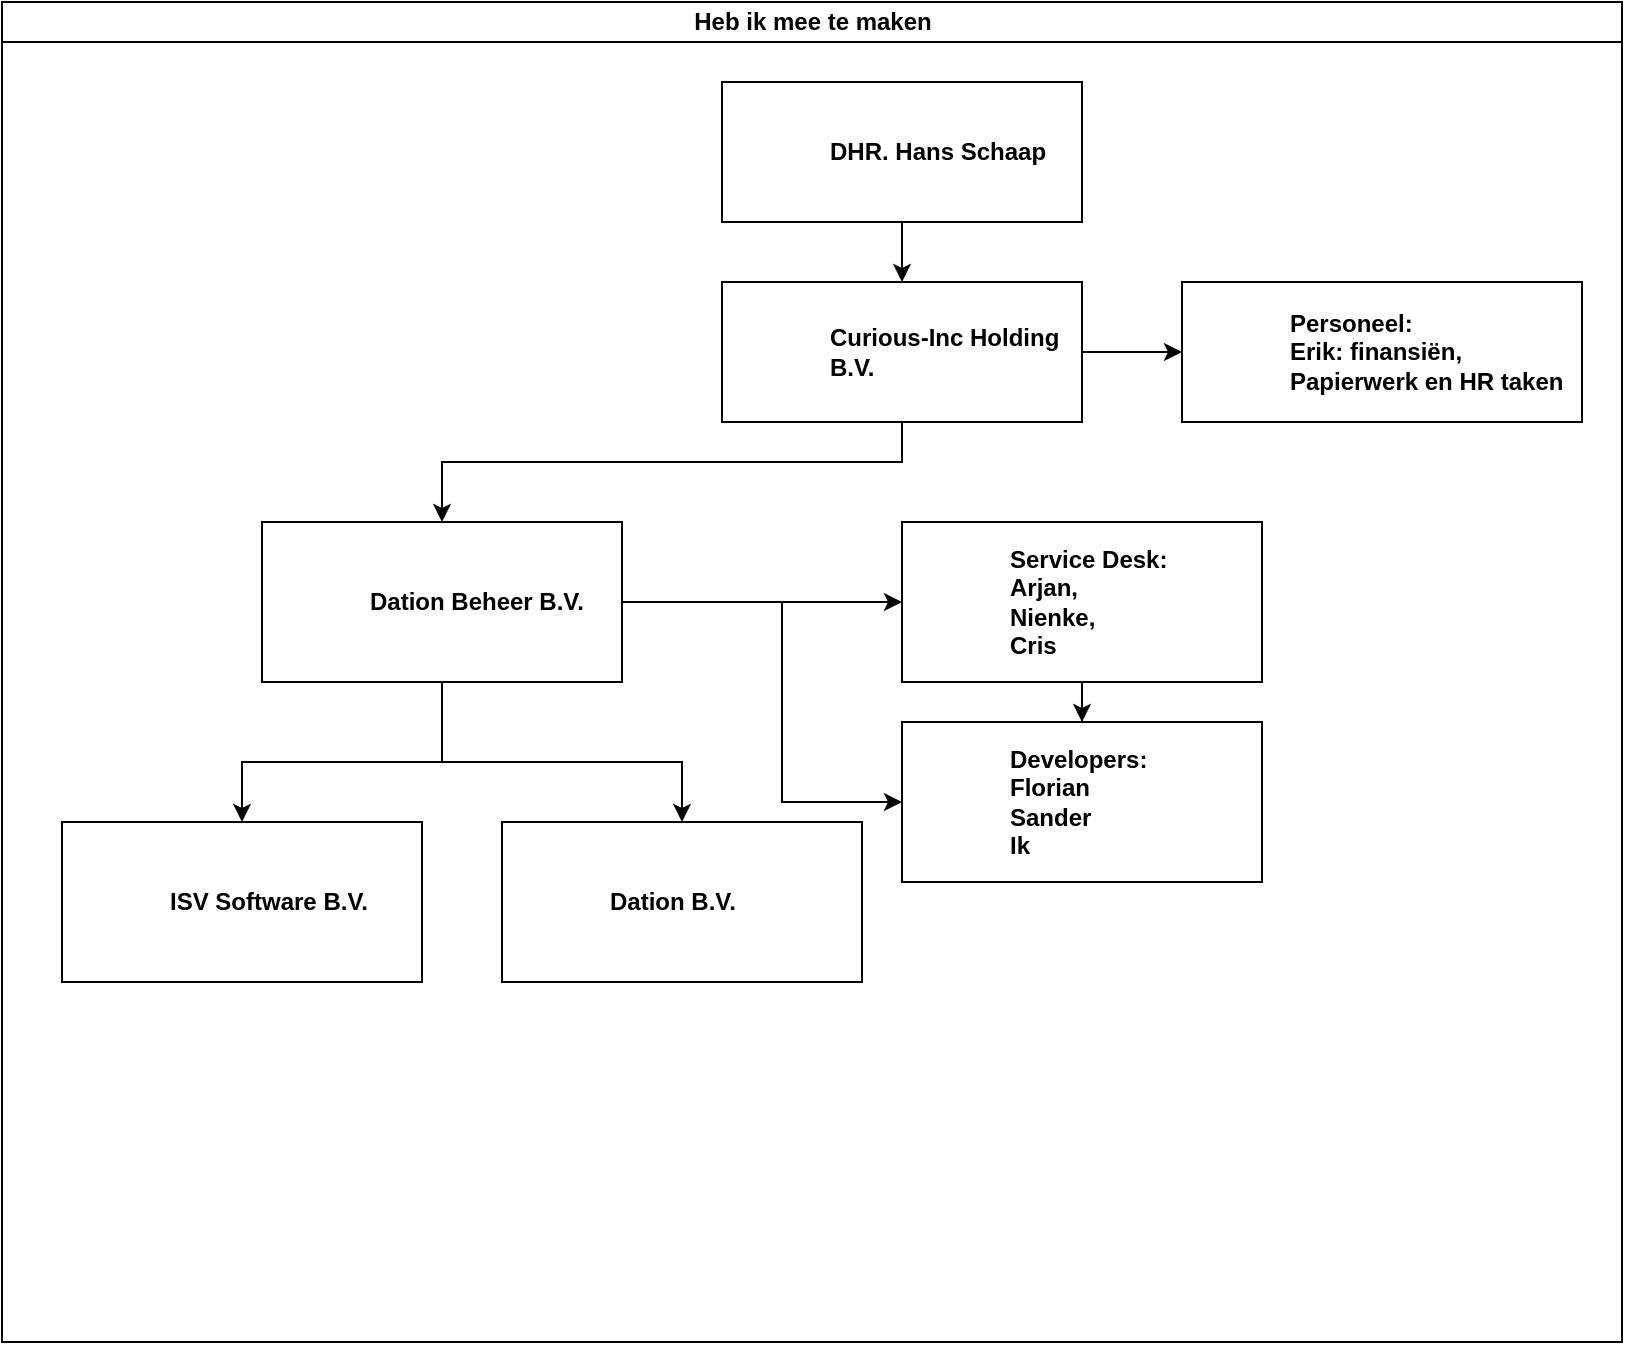 <mxfile version="22.1.2" type="device">
  <diagram id="prtHgNgQTEPvFCAcTncT" name="Page-1">
    <mxGraphModel dx="1658" dy="820" grid="1" gridSize="10" guides="1" tooltips="1" connect="1" arrows="1" fold="1" page="1" pageScale="1" pageWidth="827" pageHeight="1169" math="0" shadow="0">
      <root>
        <mxCell id="0" />
        <mxCell id="1" parent="0" />
        <mxCell id="dNxyNK7c78bLwvsdeMH5-11" value="Heb ik mee te maken" style="swimlane;html=1;startSize=20;horizontal=1;containerType=tree;glass=0;rotation=0;" parent="1" vertex="1">
          <mxGeometry y="210" width="810" height="670" as="geometry" />
        </mxCell>
        <UserObject label="DHR. Hans Schaap" name="Tessa Miller" position="CFO" location="Office 1" email="me@example.com" placeholders="1" id="dNxyNK7c78bLwvsdeMH5-12">
          <mxCell style="label;128.png;whiteSpace=wrap;html=1;rounded=0;glass=0;treeFolding=1;treeMoving=1;rotation=0;" parent="dNxyNK7c78bLwvsdeMH5-11" vertex="1">
            <mxGeometry x="360" y="40" width="180" height="70" as="geometry" />
          </mxCell>
        </UserObject>
        <mxCell id="Fmy6KqY2RI3wJajZMgYS-25" style="edgeStyle=orthogonalEdgeStyle;rounded=0;orthogonalLoop=1;jettySize=auto;html=1;entryX=0.5;entryY=0;entryDx=0;entryDy=0;fontFamily=Helvetica;fontSize=12;fontColor=default;startSize=20;" parent="dNxyNK7c78bLwvsdeMH5-11" source="dNxyNK7c78bLwvsdeMH5-16" target="Fmy6KqY2RI3wJajZMgYS-8" edge="1">
          <mxGeometry relative="1" as="geometry">
            <Array as="points">
              <mxPoint x="220" y="380" />
              <mxPoint x="120" y="380" />
            </Array>
          </mxGeometry>
        </mxCell>
        <mxCell id="Fmy6KqY2RI3wJajZMgYS-26" style="edgeStyle=orthogonalEdgeStyle;rounded=0;orthogonalLoop=1;jettySize=auto;html=1;entryX=0.5;entryY=0;entryDx=0;entryDy=0;fontFamily=Helvetica;fontSize=12;fontColor=default;startSize=20;" parent="dNxyNK7c78bLwvsdeMH5-11" source="dNxyNK7c78bLwvsdeMH5-16" target="Fmy6KqY2RI3wJajZMgYS-6" edge="1">
          <mxGeometry relative="1" as="geometry">
            <Array as="points">
              <mxPoint x="220" y="380" />
              <mxPoint x="340" y="380" />
            </Array>
          </mxGeometry>
        </mxCell>
        <mxCell id="Fmy6KqY2RI3wJajZMgYS-37" style="edgeStyle=orthogonalEdgeStyle;rounded=0;orthogonalLoop=1;jettySize=auto;html=1;entryX=0;entryY=0.5;entryDx=0;entryDy=0;fontFamily=Helvetica;fontSize=12;fontColor=default;startSize=20;" parent="dNxyNK7c78bLwvsdeMH5-11" source="dNxyNK7c78bLwvsdeMH5-16" target="Fmy6KqY2RI3wJajZMgYS-36" edge="1">
          <mxGeometry relative="1" as="geometry">
            <Array as="points" />
          </mxGeometry>
        </mxCell>
        <mxCell id="Fmy6KqY2RI3wJajZMgYS-47" style="edgeStyle=orthogonalEdgeStyle;rounded=0;orthogonalLoop=1;jettySize=auto;html=1;fontFamily=Helvetica;fontSize=12;fontColor=default;startSize=20;entryX=0;entryY=0.5;entryDx=0;entryDy=0;" parent="dNxyNK7c78bLwvsdeMH5-11" source="dNxyNK7c78bLwvsdeMH5-16" target="Fmy6KqY2RI3wJajZMgYS-48" edge="1">
          <mxGeometry relative="1" as="geometry">
            <mxPoint x="480" y="400" as="targetPoint" />
            <Array as="points">
              <mxPoint x="390" y="300" />
              <mxPoint x="390" y="400" />
            </Array>
          </mxGeometry>
        </mxCell>
        <UserObject label="Dation Beheer B.V." name="Evan Valet" position="HR Director" location="Office 4" email="me@example.com" placeholders="1" id="dNxyNK7c78bLwvsdeMH5-16">
          <mxCell style="label;128.png;whiteSpace=wrap;html=1;rounded=0;glass=0;treeFolding=1;treeMoving=1;rotation=0;" parent="dNxyNK7c78bLwvsdeMH5-11" vertex="1">
            <mxGeometry x="130" y="260" width="180" height="80" as="geometry" />
          </mxCell>
        </UserObject>
        <UserObject label="Dation B.V." name="Evan Valet" position="HR Director" location="Office 4" email="me@example.com" placeholders="1" id="Fmy6KqY2RI3wJajZMgYS-6">
          <mxCell style="label;128.png;whiteSpace=wrap;html=1;rounded=0;glass=0;treeFolding=1;treeMoving=1;rotation=0;" parent="dNxyNK7c78bLwvsdeMH5-11" vertex="1">
            <mxGeometry x="250" y="410" width="180" height="80" as="geometry" />
          </mxCell>
        </UserObject>
        <UserObject label="ISV Software B.V." name="Evan Valet" position="HR Director" location="Office 4" email="me@example.com" placeholders="1" id="Fmy6KqY2RI3wJajZMgYS-8">
          <mxCell style="label;128.png;whiteSpace=wrap;html=1;rounded=0;glass=0;treeFolding=1;treeMoving=1;rotation=0;" parent="dNxyNK7c78bLwvsdeMH5-11" vertex="1">
            <mxGeometry x="30" y="410" width="180" height="80" as="geometry" />
          </mxCell>
        </UserObject>
        <mxCell id="Fmy6KqY2RI3wJajZMgYS-13" value="" style="edgeStyle=orthogonalEdgeStyle;rounded=0;orthogonalLoop=1;jettySize=auto;html=1;" parent="dNxyNK7c78bLwvsdeMH5-11" source="dNxyNK7c78bLwvsdeMH5-12" target="Fmy6KqY2RI3wJajZMgYS-14" edge="1">
          <mxGeometry relative="1" as="geometry" />
        </mxCell>
        <UserObject label="Curious-Inc Holding B.V." name="Tessa Miller" position="CFO" location="Office 1" email="me@example.com" placeholders="1" id="Fmy6KqY2RI3wJajZMgYS-14">
          <mxCell style="label;128.png;whiteSpace=wrap;html=1;rounded=0;glass=0;treeFolding=1;treeMoving=1;rotation=0;" parent="dNxyNK7c78bLwvsdeMH5-11" vertex="1">
            <mxGeometry x="360" y="140" width="180" height="70" as="geometry" />
          </mxCell>
        </UserObject>
        <mxCell id="Fmy6KqY2RI3wJajZMgYS-27" style="edgeStyle=orthogonalEdgeStyle;rounded=0;orthogonalLoop=1;jettySize=auto;html=1;fontFamily=Helvetica;fontSize=12;fontColor=default;startSize=20;exitX=0.5;exitY=1;exitDx=0;exitDy=0;entryX=0.5;entryY=0;entryDx=0;entryDy=0;" parent="dNxyNK7c78bLwvsdeMH5-11" source="Fmy6KqY2RI3wJajZMgYS-14" target="dNxyNK7c78bLwvsdeMH5-16" edge="1">
          <mxGeometry relative="1" as="geometry">
            <mxPoint x="160" y="190" as="targetPoint" />
            <Array as="points">
              <mxPoint x="450" y="230" />
              <mxPoint x="220" y="230" />
            </Array>
          </mxGeometry>
        </mxCell>
        <mxCell id="Fmy6KqY2RI3wJajZMgYS-31" value="" style="edgeStyle=orthogonalEdgeStyle;rounded=0;orthogonalLoop=1;jettySize=auto;html=1;exitX=1;exitY=0.5;exitDx=0;exitDy=0;entryX=0;entryY=0.5;entryDx=0;entryDy=0;" parent="dNxyNK7c78bLwvsdeMH5-11" source="Fmy6KqY2RI3wJajZMgYS-14" target="Fmy6KqY2RI3wJajZMgYS-32" edge="1">
          <mxGeometry relative="1" as="geometry">
            <mxPoint x="480" y="320" as="sourcePoint" />
            <mxPoint x="560" y="410" as="targetPoint" />
            <Array as="points" />
          </mxGeometry>
        </mxCell>
        <UserObject label="Personeel:&lt;br&gt;Erik: finansiën, Papierwerk en HR taken" name="Tessa Miller" position="CFO" location="Office 1" email="me@example.com" placeholders="1" id="Fmy6KqY2RI3wJajZMgYS-32">
          <mxCell style="label;128.png;whiteSpace=wrap;html=1;rounded=0;glass=0;treeFolding=1;treeMoving=1;rotation=0;" parent="dNxyNK7c78bLwvsdeMH5-11" vertex="1">
            <mxGeometry x="590" y="140" width="200" height="70" as="geometry" />
          </mxCell>
        </UserObject>
        <mxCell id="Fmy6KqY2RI3wJajZMgYS-49" style="edgeStyle=orthogonalEdgeStyle;rounded=0;orthogonalLoop=1;jettySize=auto;html=1;entryX=0.5;entryY=0;entryDx=0;entryDy=0;fontFamily=Helvetica;fontSize=12;fontColor=default;startSize=20;" parent="dNxyNK7c78bLwvsdeMH5-11" source="Fmy6KqY2RI3wJajZMgYS-36" target="Fmy6KqY2RI3wJajZMgYS-48" edge="1">
          <mxGeometry relative="1" as="geometry" />
        </mxCell>
        <UserObject label="Service Desk:&lt;br&gt;Arjan,&lt;br&gt;Nienke,&lt;br&gt;Cris" name="Evan Valet" position="HR Director" location="Office 4" email="me@example.com" placeholders="1" id="Fmy6KqY2RI3wJajZMgYS-36">
          <mxCell style="label;128.png;whiteSpace=wrap;html=1;rounded=0;glass=0;treeFolding=1;treeMoving=1;rotation=0;" parent="dNxyNK7c78bLwvsdeMH5-11" vertex="1">
            <mxGeometry x="450" y="260" width="180" height="80" as="geometry" />
          </mxCell>
        </UserObject>
        <UserObject label="Developers:&lt;br&gt;Florian&lt;br&gt;Sander&lt;br&gt;Ik" name="Evan Valet" position="HR Director" location="Office 4" email="me@example.com" placeholders="1" id="Fmy6KqY2RI3wJajZMgYS-48">
          <mxCell style="label;128.png;whiteSpace=wrap;html=1;rounded=0;glass=0;treeFolding=1;treeMoving=1;rotation=0;" parent="dNxyNK7c78bLwvsdeMH5-11" vertex="1">
            <mxGeometry x="450" y="360" width="180" height="80" as="geometry" />
          </mxCell>
        </UserObject>
      </root>
    </mxGraphModel>
  </diagram>
</mxfile>
